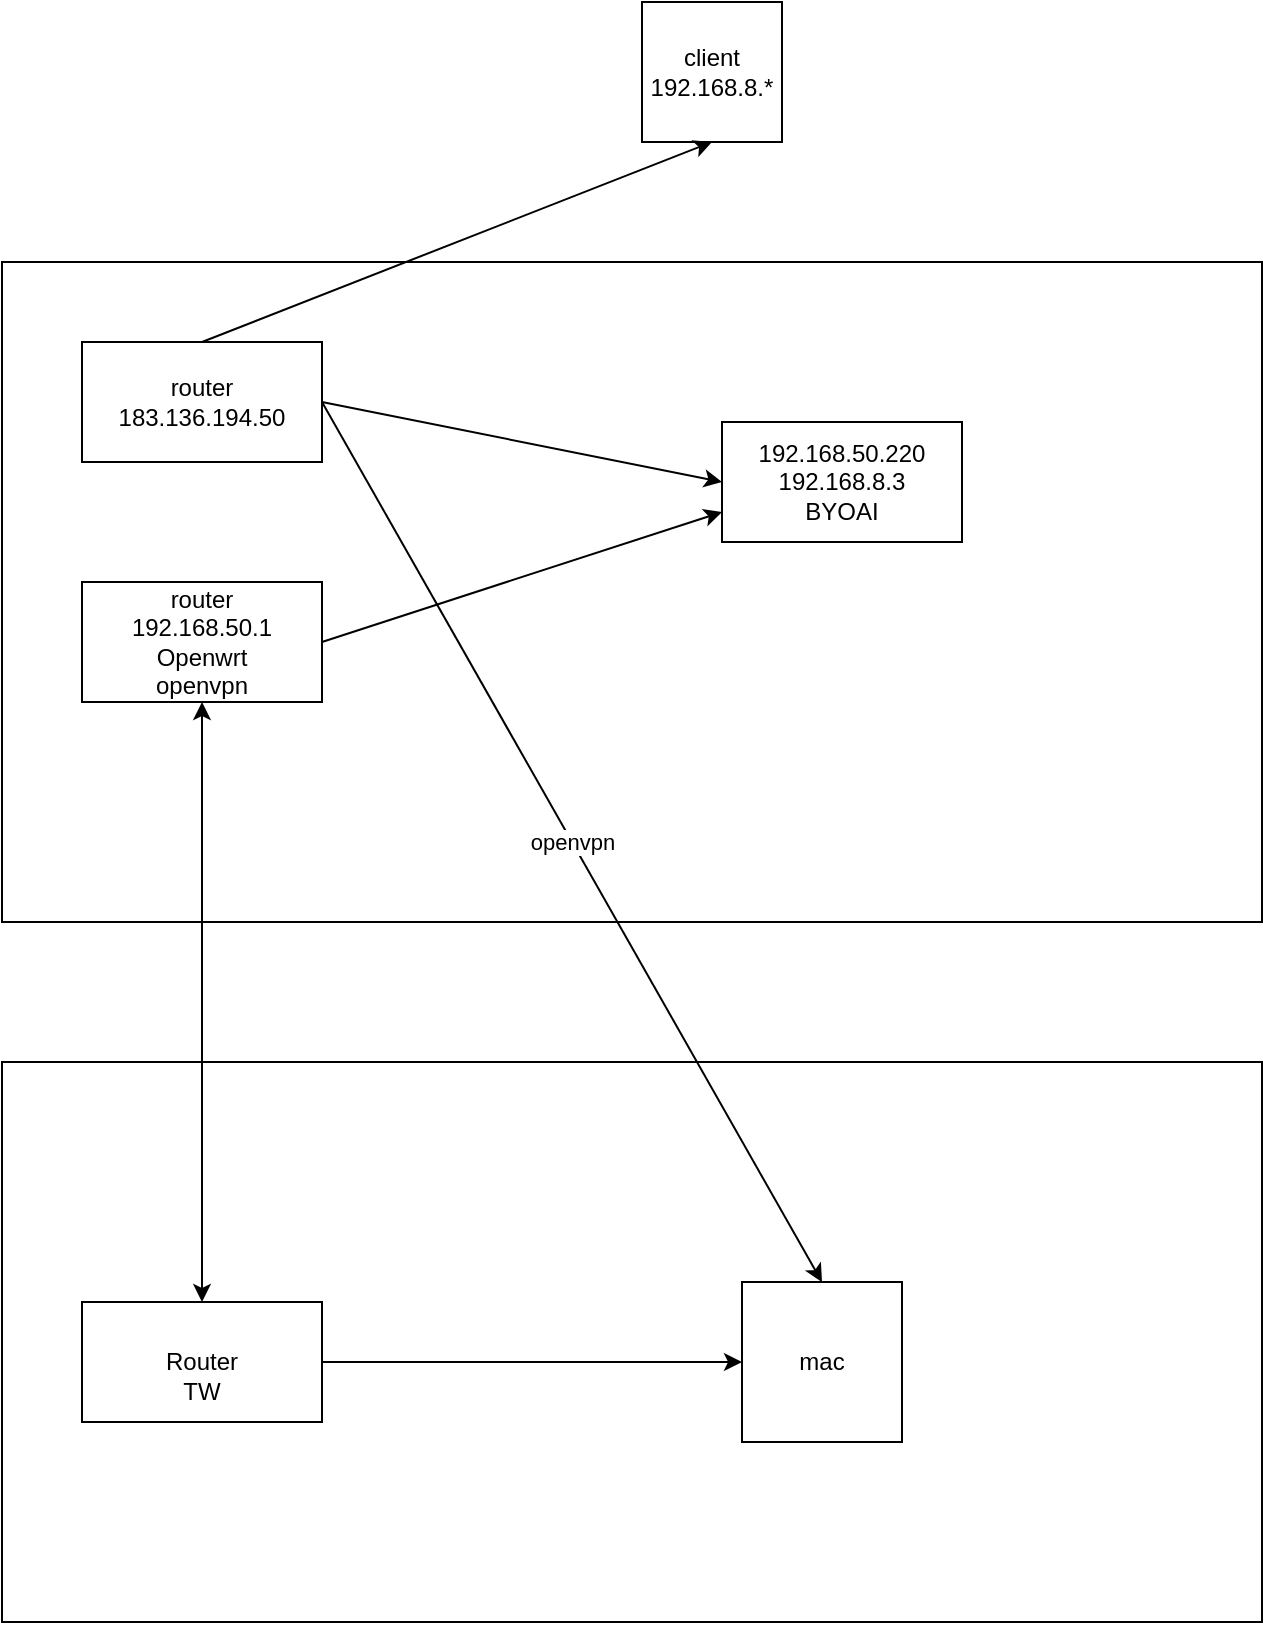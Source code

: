 <mxfile version="14.4.3" type="github">
  <diagram id="wT6veiMcN6Nq4xapP5OZ" name="Page-1">
    <mxGraphModel dx="1550" dy="832" grid="1" gridSize="10" guides="1" tooltips="1" connect="1" arrows="1" fold="1" page="1" pageScale="1" pageWidth="850" pageHeight="1100" math="0" shadow="0">
      <root>
        <mxCell id="0" />
        <mxCell id="1" parent="0" />
        <mxCell id="yq6D5Oi3rXwtwBndWAV5-1" value="router&lt;br&gt;192.168.50.1&lt;br&gt;Openwrt&lt;br&gt;openvpn" style="rounded=0;whiteSpace=wrap;html=1;" parent="1" vertex="1">
          <mxGeometry x="120" y="400" width="120" height="60" as="geometry" />
        </mxCell>
        <mxCell id="yq6D5Oi3rXwtwBndWAV5-2" value="router&lt;br&gt;183.136.194.50" style="rounded=0;whiteSpace=wrap;html=1;" parent="1" vertex="1">
          <mxGeometry x="120" y="280" width="120" height="60" as="geometry" />
        </mxCell>
        <mxCell id="yq6D5Oi3rXwtwBndWAV5-3" value="client&lt;br&gt;192.168.8.*" style="whiteSpace=wrap;html=1;aspect=fixed;" parent="1" vertex="1">
          <mxGeometry x="400" y="110" width="70" height="70" as="geometry" />
        </mxCell>
        <mxCell id="yq6D5Oi3rXwtwBndWAV5-4" value="192.168.50.220&lt;br&gt;192.168.8.3&lt;br&gt;BYOAI" style="rounded=0;whiteSpace=wrap;html=1;" parent="1" vertex="1">
          <mxGeometry x="440" y="320" width="120" height="60" as="geometry" />
        </mxCell>
        <mxCell id="EMb1kfCsd5FmMVnMzC5K-1" value="" style="endArrow=classic;html=1;entryX=0.5;entryY=1;entryDx=0;entryDy=0;exitX=0.5;exitY=0;exitDx=0;exitDy=0;" parent="1" target="yq6D5Oi3rXwtwBndWAV5-3" edge="1" source="yq6D5Oi3rXwtwBndWAV5-2">
          <mxGeometry width="50" height="50" relative="1" as="geometry">
            <mxPoint x="240" y="200" as="sourcePoint" />
            <mxPoint x="290" y="130" as="targetPoint" />
          </mxGeometry>
        </mxCell>
        <mxCell id="EMb1kfCsd5FmMVnMzC5K-2" value="" style="endArrow=classic;html=1;entryX=0;entryY=0.75;entryDx=0;entryDy=0;exitX=1;exitY=0.5;exitDx=0;exitDy=0;" parent="1" target="yq6D5Oi3rXwtwBndWAV5-4" edge="1" source="yq6D5Oi3rXwtwBndWAV5-1">
          <mxGeometry width="50" height="50" relative="1" as="geometry">
            <mxPoint x="250" y="260" as="sourcePoint" />
            <mxPoint x="260" y="320" as="targetPoint" />
          </mxGeometry>
        </mxCell>
        <mxCell id="EMb1kfCsd5FmMVnMzC5K-3" value="" style="endArrow=classic;html=1;exitX=1;exitY=0.5;exitDx=0;exitDy=0;entryX=0;entryY=0.5;entryDx=0;entryDy=0;" parent="1" target="yq6D5Oi3rXwtwBndWAV5-4" edge="1" source="yq6D5Oi3rXwtwBndWAV5-2">
          <mxGeometry width="50" height="50" relative="1" as="geometry">
            <mxPoint x="320" y="350" as="sourcePoint" />
            <mxPoint x="330" y="410" as="targetPoint" />
          </mxGeometry>
        </mxCell>
        <mxCell id="m4XJMTlNFAJs1Hd7mu8d-3" value="mac" style="whiteSpace=wrap;html=1;aspect=fixed;" vertex="1" parent="1">
          <mxGeometry x="450" y="750" width="80" height="80" as="geometry" />
        </mxCell>
        <mxCell id="m4XJMTlNFAJs1Hd7mu8d-4" value="" style="endArrow=classic;html=1;entryX=0;entryY=0.5;entryDx=0;entryDy=0;exitX=1;exitY=0.5;exitDx=0;exitDy=0;" edge="1" parent="1" source="m4XJMTlNFAJs1Hd7mu8d-10" target="m4XJMTlNFAJs1Hd7mu8d-3">
          <mxGeometry width="50" height="50" relative="1" as="geometry">
            <mxPoint x="250" y="765" as="sourcePoint" />
            <mxPoint x="460" y="550" as="targetPoint" />
          </mxGeometry>
        </mxCell>
        <mxCell id="m4XJMTlNFAJs1Hd7mu8d-5" value="" style="endArrow=classic;html=1;entryX=0.5;entryY=0;entryDx=0;entryDy=0;exitX=1;exitY=0.5;exitDx=0;exitDy=0;" edge="1" parent="1" source="yq6D5Oi3rXwtwBndWAV5-2" target="m4XJMTlNFAJs1Hd7mu8d-3">
          <mxGeometry relative="1" as="geometry">
            <mxPoint x="250" y="260" as="sourcePoint" />
            <mxPoint x="250" y="260" as="targetPoint" />
          </mxGeometry>
        </mxCell>
        <mxCell id="m4XJMTlNFAJs1Hd7mu8d-6" value="openvpn" style="edgeLabel;resizable=0;html=1;align=center;verticalAlign=middle;" connectable="0" vertex="1" parent="m4XJMTlNFAJs1Hd7mu8d-5">
          <mxGeometry relative="1" as="geometry" />
        </mxCell>
        <mxCell id="m4XJMTlNFAJs1Hd7mu8d-8" value="" style="endArrow=classic;startArrow=classic;html=1;exitX=0.5;exitY=0;exitDx=0;exitDy=0;entryX=0.5;entryY=1;entryDx=0;entryDy=0;" edge="1" parent="1" source="m4XJMTlNFAJs1Hd7mu8d-10" target="yq6D5Oi3rXwtwBndWAV5-1">
          <mxGeometry width="50" height="50" relative="1" as="geometry">
            <mxPoint x="205" y="720" as="sourcePoint" />
            <mxPoint x="260" y="380" as="targetPoint" />
          </mxGeometry>
        </mxCell>
        <mxCell id="m4XJMTlNFAJs1Hd7mu8d-10" value="&lt;br&gt;Router&lt;br&gt;TW" style="rounded=0;whiteSpace=wrap;html=1;" vertex="1" parent="1">
          <mxGeometry x="120" y="760" width="120" height="60" as="geometry" />
        </mxCell>
        <mxCell id="m4XJMTlNFAJs1Hd7mu8d-12" value="" style="rounded=0;whiteSpace=wrap;html=1;shadow=0;fillColor=none;" vertex="1" parent="1">
          <mxGeometry x="80" y="240" width="630" height="330" as="geometry" />
        </mxCell>
        <mxCell id="m4XJMTlNFAJs1Hd7mu8d-13" value="" style="rounded=0;whiteSpace=wrap;html=1;shadow=0;fillColor=none;" vertex="1" parent="1">
          <mxGeometry x="80" y="640" width="630" height="280" as="geometry" />
        </mxCell>
      </root>
    </mxGraphModel>
  </diagram>
</mxfile>
